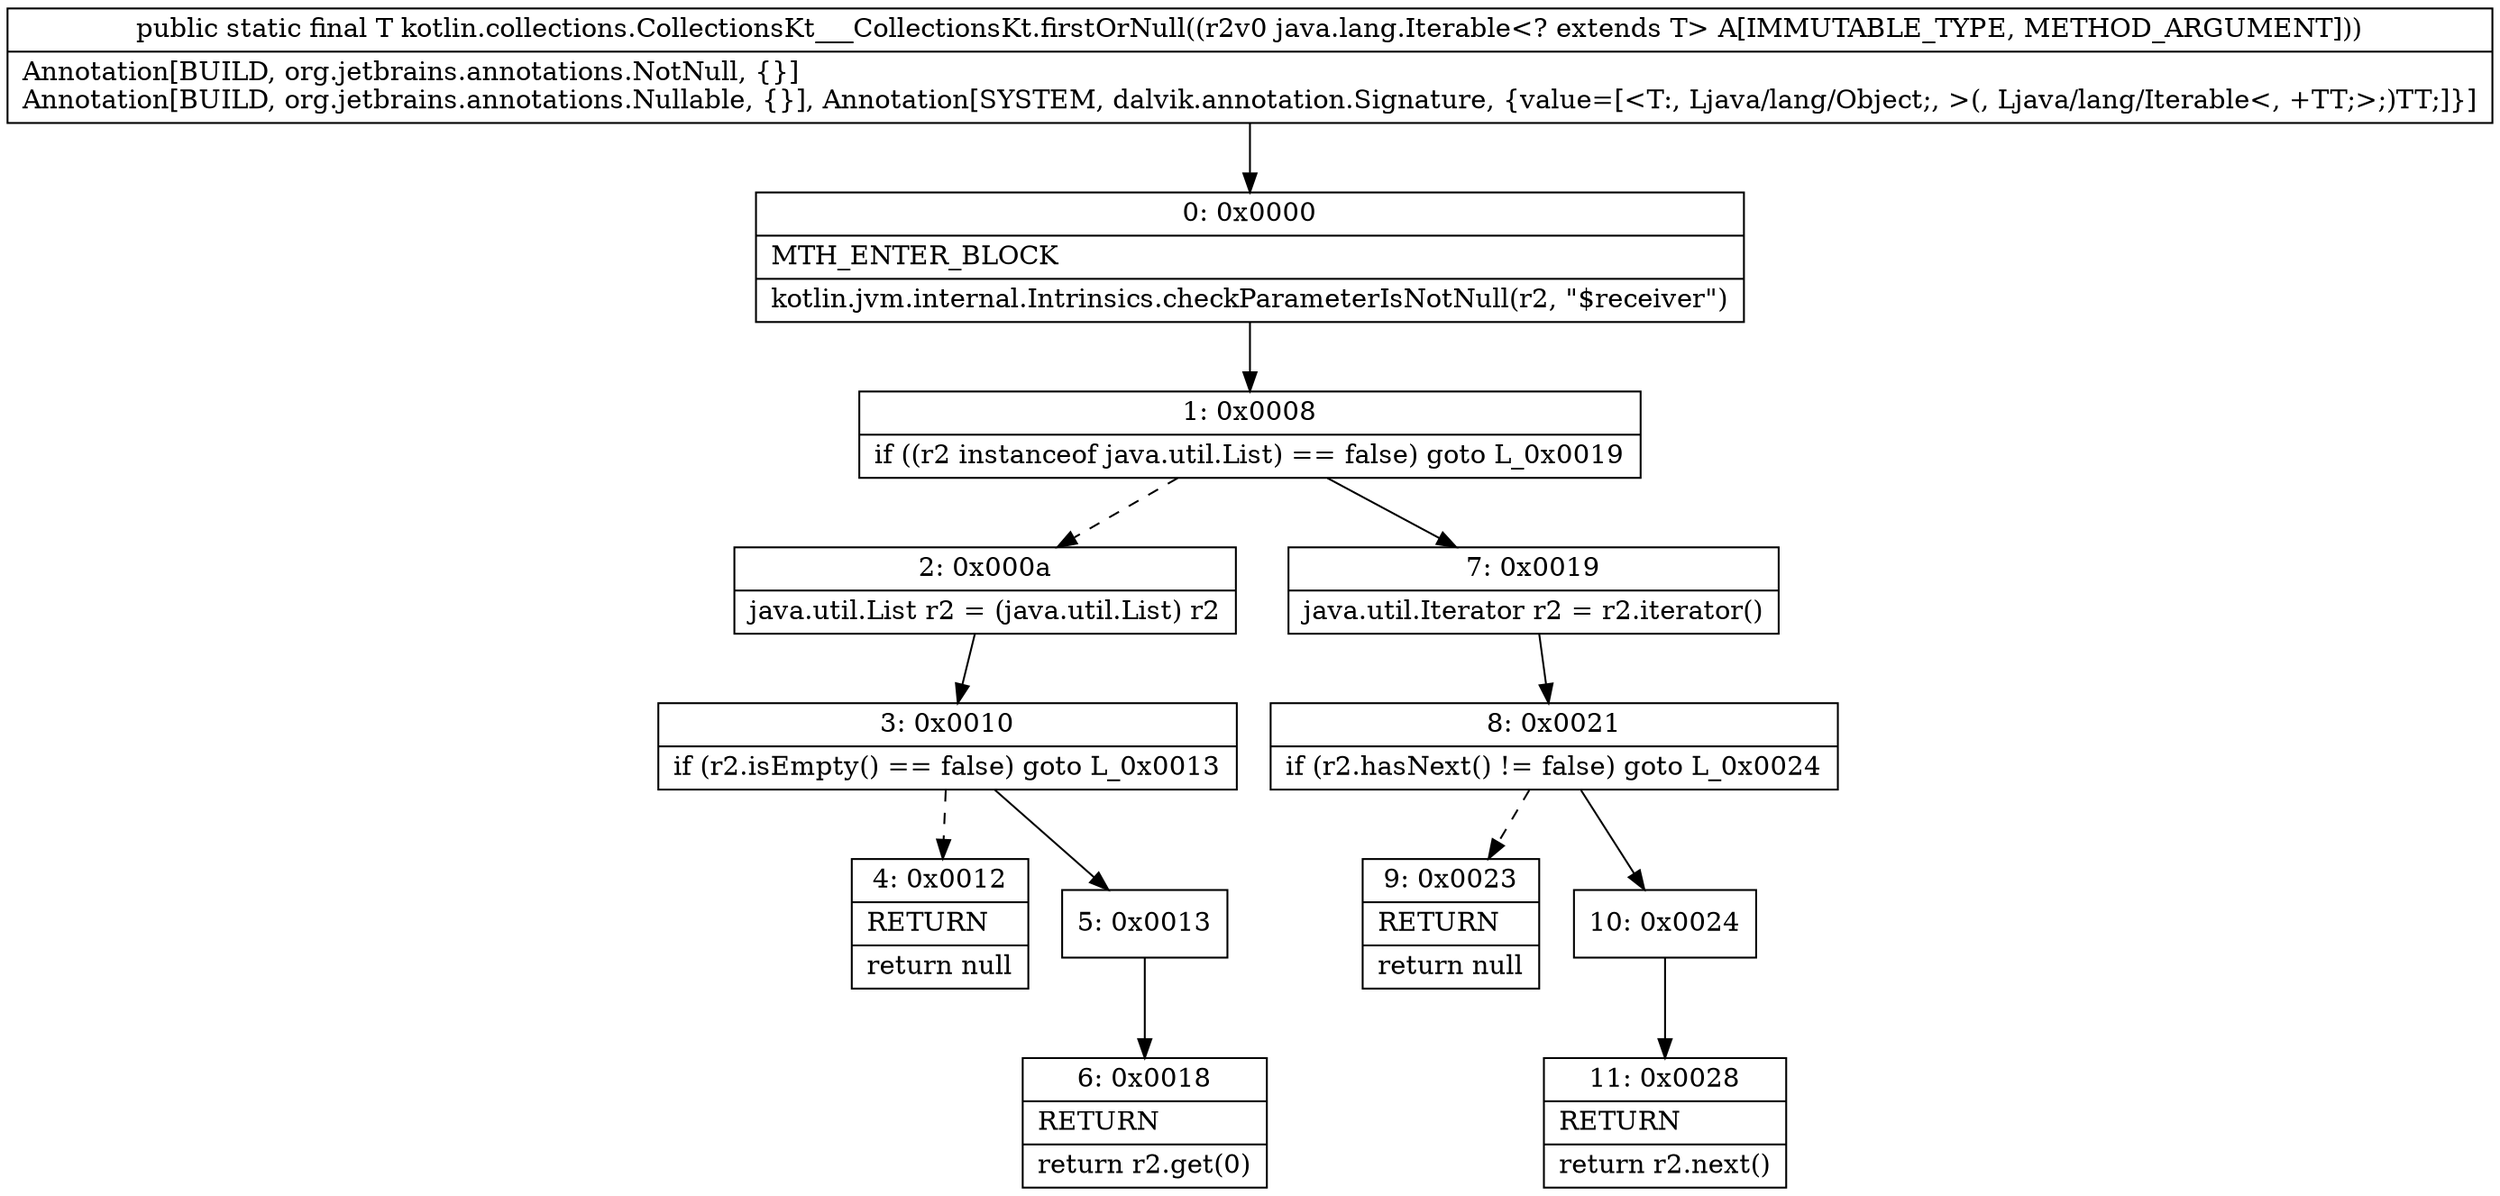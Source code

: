digraph "CFG forkotlin.collections.CollectionsKt___CollectionsKt.firstOrNull(Ljava\/lang\/Iterable;)Ljava\/lang\/Object;" {
Node_0 [shape=record,label="{0\:\ 0x0000|MTH_ENTER_BLOCK\l|kotlin.jvm.internal.Intrinsics.checkParameterIsNotNull(r2, \"$receiver\")\l}"];
Node_1 [shape=record,label="{1\:\ 0x0008|if ((r2 instanceof java.util.List) == false) goto L_0x0019\l}"];
Node_2 [shape=record,label="{2\:\ 0x000a|java.util.List r2 = (java.util.List) r2\l}"];
Node_3 [shape=record,label="{3\:\ 0x0010|if (r2.isEmpty() == false) goto L_0x0013\l}"];
Node_4 [shape=record,label="{4\:\ 0x0012|RETURN\l|return null\l}"];
Node_5 [shape=record,label="{5\:\ 0x0013}"];
Node_6 [shape=record,label="{6\:\ 0x0018|RETURN\l|return r2.get(0)\l}"];
Node_7 [shape=record,label="{7\:\ 0x0019|java.util.Iterator r2 = r2.iterator()\l}"];
Node_8 [shape=record,label="{8\:\ 0x0021|if (r2.hasNext() != false) goto L_0x0024\l}"];
Node_9 [shape=record,label="{9\:\ 0x0023|RETURN\l|return null\l}"];
Node_10 [shape=record,label="{10\:\ 0x0024}"];
Node_11 [shape=record,label="{11\:\ 0x0028|RETURN\l|return r2.next()\l}"];
MethodNode[shape=record,label="{public static final T kotlin.collections.CollectionsKt___CollectionsKt.firstOrNull((r2v0 java.lang.Iterable\<? extends T\> A[IMMUTABLE_TYPE, METHOD_ARGUMENT]))  | Annotation[BUILD, org.jetbrains.annotations.NotNull, \{\}]\lAnnotation[BUILD, org.jetbrains.annotations.Nullable, \{\}], Annotation[SYSTEM, dalvik.annotation.Signature, \{value=[\<T:, Ljava\/lang\/Object;, \>(, Ljava\/lang\/Iterable\<, +TT;\>;)TT;]\}]\l}"];
MethodNode -> Node_0;
Node_0 -> Node_1;
Node_1 -> Node_2[style=dashed];
Node_1 -> Node_7;
Node_2 -> Node_3;
Node_3 -> Node_4[style=dashed];
Node_3 -> Node_5;
Node_5 -> Node_6;
Node_7 -> Node_8;
Node_8 -> Node_9[style=dashed];
Node_8 -> Node_10;
Node_10 -> Node_11;
}


